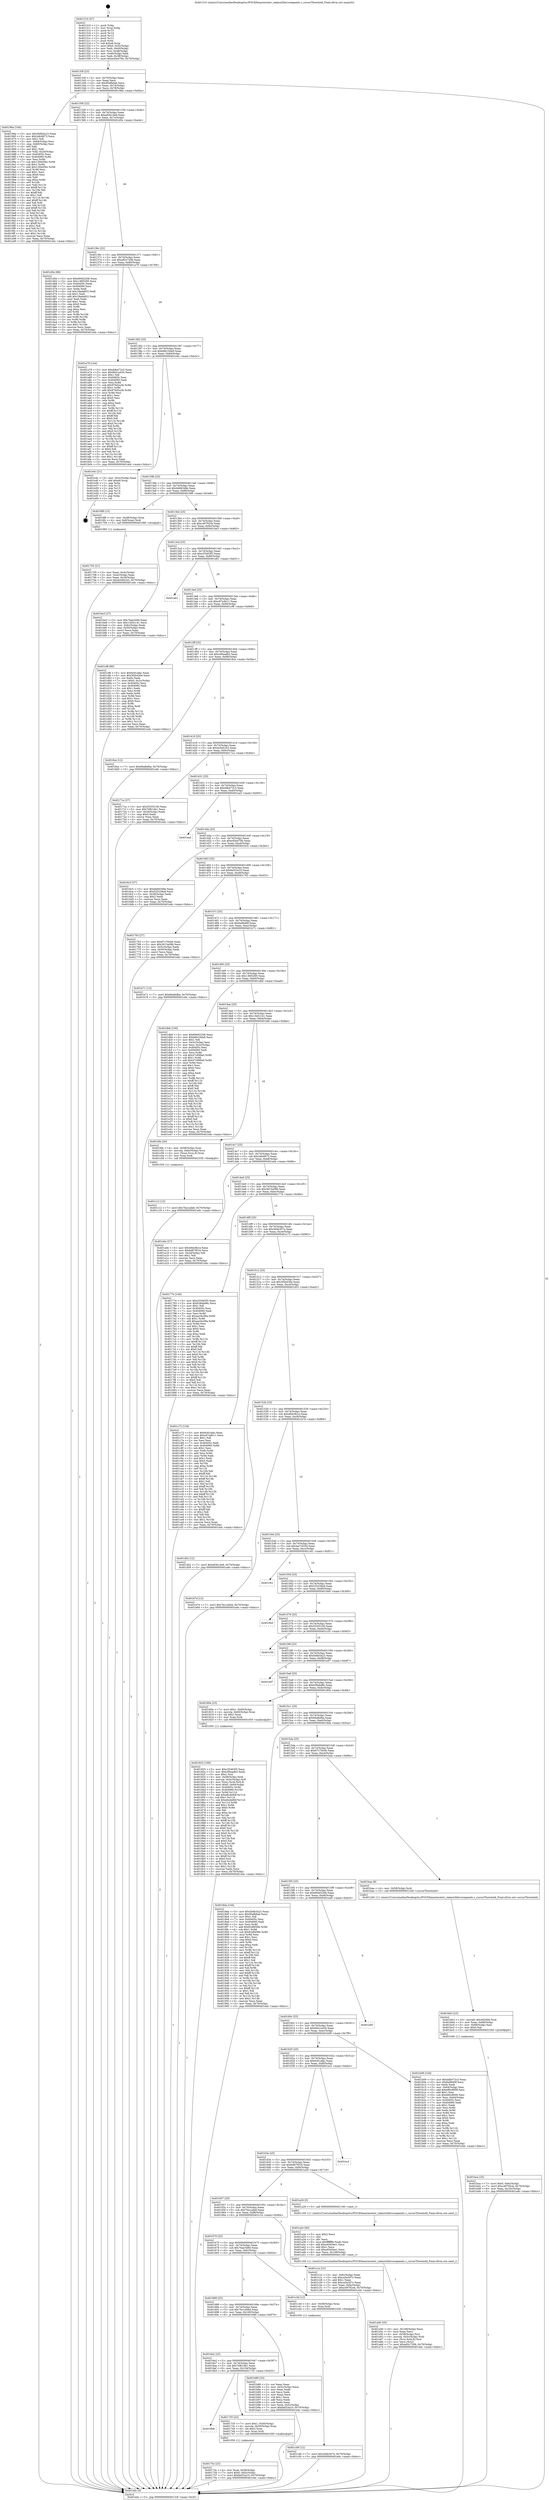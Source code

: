 digraph "0x401310" {
  label = "0x401310 (/mnt/c/Users/mathe/Desktop/tcc/POCII/binaries/extr_radare2librcorepanels.c_cursorThreshold_Final-ollvm.out::main(0))"
  labelloc = "t"
  node[shape=record]

  Entry [label="",width=0.3,height=0.3,shape=circle,fillcolor=black,style=filled]
  "0x40133f" [label="{
     0x40133f [23]\l
     | [instrs]\l
     &nbsp;&nbsp;0x40133f \<+3\>: mov -0x70(%rbp),%eax\l
     &nbsp;&nbsp;0x401342 \<+2\>: mov %eax,%ecx\l
     &nbsp;&nbsp;0x401344 \<+6\>: sub $0x95afb6ab,%ecx\l
     &nbsp;&nbsp;0x40134a \<+3\>: mov %eax,-0x74(%rbp)\l
     &nbsp;&nbsp;0x40134d \<+3\>: mov %ecx,-0x78(%rbp)\l
     &nbsp;&nbsp;0x401350 \<+6\>: je 000000000040196a \<main+0x65a\>\l
  }"]
  "0x40196a" [label="{
     0x40196a [164]\l
     | [instrs]\l
     &nbsp;&nbsp;0x40196a \<+5\>: mov $0x5b6b5a23,%eax\l
     &nbsp;&nbsp;0x40196f \<+5\>: mov $0x2efc6873,%ecx\l
     &nbsp;&nbsp;0x401974 \<+2\>: mov $0x1,%dl\l
     &nbsp;&nbsp;0x401976 \<+3\>: mov -0x64(%rbp),%esi\l
     &nbsp;&nbsp;0x401979 \<+3\>: cmp -0x60(%rbp),%esi\l
     &nbsp;&nbsp;0x40197c \<+4\>: setl %dil\l
     &nbsp;&nbsp;0x401980 \<+4\>: and $0x1,%dil\l
     &nbsp;&nbsp;0x401984 \<+4\>: mov %dil,-0x2d(%rbp)\l
     &nbsp;&nbsp;0x401988 \<+7\>: mov 0x40405c,%esi\l
     &nbsp;&nbsp;0x40198f \<+8\>: mov 0x404060,%r8d\l
     &nbsp;&nbsp;0x401997 \<+3\>: mov %esi,%r9d\l
     &nbsp;&nbsp;0x40199a \<+7\>: sub $0x1294456c,%r9d\l
     &nbsp;&nbsp;0x4019a1 \<+4\>: sub $0x1,%r9d\l
     &nbsp;&nbsp;0x4019a5 \<+7\>: add $0x1294456c,%r9d\l
     &nbsp;&nbsp;0x4019ac \<+4\>: imul %r9d,%esi\l
     &nbsp;&nbsp;0x4019b0 \<+3\>: and $0x1,%esi\l
     &nbsp;&nbsp;0x4019b3 \<+3\>: cmp $0x0,%esi\l
     &nbsp;&nbsp;0x4019b6 \<+4\>: sete %dil\l
     &nbsp;&nbsp;0x4019ba \<+4\>: cmp $0xa,%r8d\l
     &nbsp;&nbsp;0x4019be \<+4\>: setl %r10b\l
     &nbsp;&nbsp;0x4019c2 \<+3\>: mov %dil,%r11b\l
     &nbsp;&nbsp;0x4019c5 \<+4\>: xor $0xff,%r11b\l
     &nbsp;&nbsp;0x4019c9 \<+3\>: mov %r10b,%bl\l
     &nbsp;&nbsp;0x4019cc \<+3\>: xor $0xff,%bl\l
     &nbsp;&nbsp;0x4019cf \<+3\>: xor $0x1,%dl\l
     &nbsp;&nbsp;0x4019d2 \<+3\>: mov %r11b,%r14b\l
     &nbsp;&nbsp;0x4019d5 \<+4\>: and $0xff,%r14b\l
     &nbsp;&nbsp;0x4019d9 \<+3\>: and %dl,%dil\l
     &nbsp;&nbsp;0x4019dc \<+3\>: mov %bl,%r15b\l
     &nbsp;&nbsp;0x4019df \<+4\>: and $0xff,%r15b\l
     &nbsp;&nbsp;0x4019e3 \<+3\>: and %dl,%r10b\l
     &nbsp;&nbsp;0x4019e6 \<+3\>: or %dil,%r14b\l
     &nbsp;&nbsp;0x4019e9 \<+3\>: or %r10b,%r15b\l
     &nbsp;&nbsp;0x4019ec \<+3\>: xor %r15b,%r14b\l
     &nbsp;&nbsp;0x4019ef \<+3\>: or %bl,%r11b\l
     &nbsp;&nbsp;0x4019f2 \<+4\>: xor $0xff,%r11b\l
     &nbsp;&nbsp;0x4019f6 \<+3\>: or $0x1,%dl\l
     &nbsp;&nbsp;0x4019f9 \<+3\>: and %dl,%r11b\l
     &nbsp;&nbsp;0x4019fc \<+3\>: or %r11b,%r14b\l
     &nbsp;&nbsp;0x4019ff \<+4\>: test $0x1,%r14b\l
     &nbsp;&nbsp;0x401a03 \<+3\>: cmovne %ecx,%eax\l
     &nbsp;&nbsp;0x401a06 \<+3\>: mov %eax,-0x70(%rbp)\l
     &nbsp;&nbsp;0x401a09 \<+5\>: jmp 0000000000401edc \<main+0xbcc\>\l
  }"]
  "0x401356" [label="{
     0x401356 [22]\l
     | [instrs]\l
     &nbsp;&nbsp;0x401356 \<+5\>: jmp 000000000040135b \<main+0x4b\>\l
     &nbsp;&nbsp;0x40135b \<+3\>: mov -0x74(%rbp),%eax\l
     &nbsp;&nbsp;0x40135e \<+5\>: sub $0xa83b14e6,%eax\l
     &nbsp;&nbsp;0x401363 \<+3\>: mov %eax,-0x7c(%rbp)\l
     &nbsp;&nbsp;0x401366 \<+6\>: je 0000000000401d5e \<main+0xa4e\>\l
  }"]
  Exit [label="",width=0.3,height=0.3,shape=circle,fillcolor=black,style=filled,peripheries=2]
  "0x401d5e" [label="{
     0x401d5e [88]\l
     | [instrs]\l
     &nbsp;&nbsp;0x401d5e \<+5\>: mov $0x69402206,%eax\l
     &nbsp;&nbsp;0x401d63 \<+5\>: mov $0x136f3285,%ecx\l
     &nbsp;&nbsp;0x401d68 \<+7\>: mov 0x40405c,%edx\l
     &nbsp;&nbsp;0x401d6f \<+7\>: mov 0x404060,%esi\l
     &nbsp;&nbsp;0x401d76 \<+2\>: mov %edx,%edi\l
     &nbsp;&nbsp;0x401d78 \<+6\>: sub $0x18ada852,%edi\l
     &nbsp;&nbsp;0x401d7e \<+3\>: sub $0x1,%edi\l
     &nbsp;&nbsp;0x401d81 \<+6\>: add $0x18ada852,%edi\l
     &nbsp;&nbsp;0x401d87 \<+3\>: imul %edi,%edx\l
     &nbsp;&nbsp;0x401d8a \<+3\>: and $0x1,%edx\l
     &nbsp;&nbsp;0x401d8d \<+3\>: cmp $0x0,%edx\l
     &nbsp;&nbsp;0x401d90 \<+4\>: sete %r8b\l
     &nbsp;&nbsp;0x401d94 \<+3\>: cmp $0xa,%esi\l
     &nbsp;&nbsp;0x401d97 \<+4\>: setl %r9b\l
     &nbsp;&nbsp;0x401d9b \<+3\>: mov %r8b,%r10b\l
     &nbsp;&nbsp;0x401d9e \<+3\>: and %r9b,%r10b\l
     &nbsp;&nbsp;0x401da1 \<+3\>: xor %r9b,%r8b\l
     &nbsp;&nbsp;0x401da4 \<+3\>: or %r8b,%r10b\l
     &nbsp;&nbsp;0x401da7 \<+4\>: test $0x1,%r10b\l
     &nbsp;&nbsp;0x401dab \<+3\>: cmovne %ecx,%eax\l
     &nbsp;&nbsp;0x401dae \<+3\>: mov %eax,-0x70(%rbp)\l
     &nbsp;&nbsp;0x401db1 \<+5\>: jmp 0000000000401edc \<main+0xbcc\>\l
  }"]
  "0x40136c" [label="{
     0x40136c [22]\l
     | [instrs]\l
     &nbsp;&nbsp;0x40136c \<+5\>: jmp 0000000000401371 \<main+0x61\>\l
     &nbsp;&nbsp;0x401371 \<+3\>: mov -0x74(%rbp),%eax\l
     &nbsp;&nbsp;0x401374 \<+5\>: sub $0xa92c7206,%eax\l
     &nbsp;&nbsp;0x401379 \<+3\>: mov %eax,-0x80(%rbp)\l
     &nbsp;&nbsp;0x40137c \<+6\>: je 0000000000401a79 \<main+0x769\>\l
  }"]
  "0x401c49" [label="{
     0x401c49 [12]\l
     | [instrs]\l
     &nbsp;&nbsp;0x401c49 \<+7\>: movl $0x3d4b307e,-0x70(%rbp)\l
     &nbsp;&nbsp;0x401c50 \<+5\>: jmp 0000000000401edc \<main+0xbcc\>\l
  }"]
  "0x401a79" [label="{
     0x401a79 [144]\l
     | [instrs]\l
     &nbsp;&nbsp;0x401a79 \<+5\>: mov $0xddb472c3,%eax\l
     &nbsp;&nbsp;0x401a7e \<+5\>: mov $0x6b41a434,%ecx\l
     &nbsp;&nbsp;0x401a83 \<+2\>: mov $0x1,%dl\l
     &nbsp;&nbsp;0x401a85 \<+7\>: mov 0x40405c,%esi\l
     &nbsp;&nbsp;0x401a8c \<+7\>: mov 0x404060,%edi\l
     &nbsp;&nbsp;0x401a93 \<+3\>: mov %esi,%r8d\l
     &nbsp;&nbsp;0x401a96 \<+7\>: sub $0x976d2a3b,%r8d\l
     &nbsp;&nbsp;0x401a9d \<+4\>: sub $0x1,%r8d\l
     &nbsp;&nbsp;0x401aa1 \<+7\>: add $0x976d2a3b,%r8d\l
     &nbsp;&nbsp;0x401aa8 \<+4\>: imul %r8d,%esi\l
     &nbsp;&nbsp;0x401aac \<+3\>: and $0x1,%esi\l
     &nbsp;&nbsp;0x401aaf \<+3\>: cmp $0x0,%esi\l
     &nbsp;&nbsp;0x401ab2 \<+4\>: sete %r9b\l
     &nbsp;&nbsp;0x401ab6 \<+3\>: cmp $0xa,%edi\l
     &nbsp;&nbsp;0x401ab9 \<+4\>: setl %r10b\l
     &nbsp;&nbsp;0x401abd \<+3\>: mov %r9b,%r11b\l
     &nbsp;&nbsp;0x401ac0 \<+4\>: xor $0xff,%r11b\l
     &nbsp;&nbsp;0x401ac4 \<+3\>: mov %r10b,%bl\l
     &nbsp;&nbsp;0x401ac7 \<+3\>: xor $0xff,%bl\l
     &nbsp;&nbsp;0x401aca \<+3\>: xor $0x0,%dl\l
     &nbsp;&nbsp;0x401acd \<+3\>: mov %r11b,%r14b\l
     &nbsp;&nbsp;0x401ad0 \<+4\>: and $0x0,%r14b\l
     &nbsp;&nbsp;0x401ad4 \<+3\>: and %dl,%r9b\l
     &nbsp;&nbsp;0x401ad7 \<+3\>: mov %bl,%r15b\l
     &nbsp;&nbsp;0x401ada \<+4\>: and $0x0,%r15b\l
     &nbsp;&nbsp;0x401ade \<+3\>: and %dl,%r10b\l
     &nbsp;&nbsp;0x401ae1 \<+3\>: or %r9b,%r14b\l
     &nbsp;&nbsp;0x401ae4 \<+3\>: or %r10b,%r15b\l
     &nbsp;&nbsp;0x401ae7 \<+3\>: xor %r15b,%r14b\l
     &nbsp;&nbsp;0x401aea \<+3\>: or %bl,%r11b\l
     &nbsp;&nbsp;0x401aed \<+4\>: xor $0xff,%r11b\l
     &nbsp;&nbsp;0x401af1 \<+3\>: or $0x0,%dl\l
     &nbsp;&nbsp;0x401af4 \<+3\>: and %dl,%r11b\l
     &nbsp;&nbsp;0x401af7 \<+3\>: or %r11b,%r14b\l
     &nbsp;&nbsp;0x401afa \<+4\>: test $0x1,%r14b\l
     &nbsp;&nbsp;0x401afe \<+3\>: cmovne %ecx,%eax\l
     &nbsp;&nbsp;0x401b01 \<+3\>: mov %eax,-0x70(%rbp)\l
     &nbsp;&nbsp;0x401b04 \<+5\>: jmp 0000000000401edc \<main+0xbcc\>\l
  }"]
  "0x401382" [label="{
     0x401382 [25]\l
     | [instrs]\l
     &nbsp;&nbsp;0x401382 \<+5\>: jmp 0000000000401387 \<main+0x77\>\l
     &nbsp;&nbsp;0x401387 \<+3\>: mov -0x74(%rbp),%eax\l
     &nbsp;&nbsp;0x40138a \<+5\>: sub $0xb6b10da9,%eax\l
     &nbsp;&nbsp;0x40138f \<+6\>: mov %eax,-0x84(%rbp)\l
     &nbsp;&nbsp;0x401395 \<+6\>: je 0000000000401e4c \<main+0xb3c\>\l
  }"]
  "0x401c12" [label="{
     0x401c12 [12]\l
     | [instrs]\l
     &nbsp;&nbsp;0x401c12 \<+7\>: movl $0x7ba1ada6,-0x70(%rbp)\l
     &nbsp;&nbsp;0x401c19 \<+5\>: jmp 0000000000401edc \<main+0xbcc\>\l
  }"]
  "0x401e4c" [label="{
     0x401e4c [21]\l
     | [instrs]\l
     &nbsp;&nbsp;0x401e4c \<+3\>: mov -0x2c(%rbp),%eax\l
     &nbsp;&nbsp;0x401e4f \<+7\>: add $0xe8,%rsp\l
     &nbsp;&nbsp;0x401e56 \<+1\>: pop %rbx\l
     &nbsp;&nbsp;0x401e57 \<+2\>: pop %r12\l
     &nbsp;&nbsp;0x401e59 \<+2\>: pop %r13\l
     &nbsp;&nbsp;0x401e5b \<+2\>: pop %r14\l
     &nbsp;&nbsp;0x401e5d \<+2\>: pop %r15\l
     &nbsp;&nbsp;0x401e5f \<+1\>: pop %rbp\l
     &nbsp;&nbsp;0x401e60 \<+1\>: ret\l
  }"]
  "0x40139b" [label="{
     0x40139b [25]\l
     | [instrs]\l
     &nbsp;&nbsp;0x40139b \<+5\>: jmp 00000000004013a0 \<main+0x90\>\l
     &nbsp;&nbsp;0x4013a0 \<+3\>: mov -0x74(%rbp),%eax\l
     &nbsp;&nbsp;0x4013a3 \<+5\>: sub $0xbb66348e,%eax\l
     &nbsp;&nbsp;0x4013a8 \<+6\>: mov %eax,-0x88(%rbp)\l
     &nbsp;&nbsp;0x4013ae \<+6\>: je 00000000004016f8 \<main+0x3e8\>\l
  }"]
  "0x401bca" [label="{
     0x401bca [25]\l
     | [instrs]\l
     &nbsp;&nbsp;0x401bca \<+7\>: movl $0x0,-0x6c(%rbp)\l
     &nbsp;&nbsp;0x401bd1 \<+7\>: movl $0xc49792cb,-0x70(%rbp)\l
     &nbsp;&nbsp;0x401bd8 \<+6\>: mov %eax,-0x10c(%rbp)\l
     &nbsp;&nbsp;0x401bde \<+5\>: jmp 0000000000401edc \<main+0xbcc\>\l
  }"]
  "0x4016f8" [label="{
     0x4016f8 [13]\l
     | [instrs]\l
     &nbsp;&nbsp;0x4016f8 \<+4\>: mov -0x48(%rbp),%rax\l
     &nbsp;&nbsp;0x4016fc \<+4\>: mov 0x8(%rax),%rdi\l
     &nbsp;&nbsp;0x401700 \<+5\>: call 0000000000401060 \<atoi@plt\>\l
     | [calls]\l
     &nbsp;&nbsp;0x401060 \{1\} (unknown)\l
  }"]
  "0x4013b4" [label="{
     0x4013b4 [25]\l
     | [instrs]\l
     &nbsp;&nbsp;0x4013b4 \<+5\>: jmp 00000000004013b9 \<main+0xa9\>\l
     &nbsp;&nbsp;0x4013b9 \<+3\>: mov -0x74(%rbp),%eax\l
     &nbsp;&nbsp;0x4013bc \<+5\>: sub $0xc49792cb,%eax\l
     &nbsp;&nbsp;0x4013c1 \<+6\>: mov %eax,-0x8c(%rbp)\l
     &nbsp;&nbsp;0x4013c7 \<+6\>: je 0000000000401be3 \<main+0x8d3\>\l
  }"]
  "0x401bb3" [label="{
     0x401bb3 [23]\l
     | [instrs]\l
     &nbsp;&nbsp;0x401bb3 \<+10\>: movabs $0x4020b6,%rdi\l
     &nbsp;&nbsp;0x401bbd \<+3\>: mov %eax,-0x68(%rbp)\l
     &nbsp;&nbsp;0x401bc0 \<+3\>: mov -0x68(%rbp),%esi\l
     &nbsp;&nbsp;0x401bc3 \<+2\>: mov $0x0,%al\l
     &nbsp;&nbsp;0x401bc5 \<+5\>: call 0000000000401040 \<printf@plt\>\l
     | [calls]\l
     &nbsp;&nbsp;0x401040 \{1\} (unknown)\l
  }"]
  "0x401be3" [label="{
     0x401be3 [27]\l
     | [instrs]\l
     &nbsp;&nbsp;0x401be3 \<+5\>: mov $0x7bae349d,%eax\l
     &nbsp;&nbsp;0x401be8 \<+5\>: mov $0x13d3c141,%ecx\l
     &nbsp;&nbsp;0x401bed \<+3\>: mov -0x6c(%rbp),%edx\l
     &nbsp;&nbsp;0x401bf0 \<+3\>: cmp -0x50(%rbp),%edx\l
     &nbsp;&nbsp;0x401bf3 \<+3\>: cmovl %ecx,%eax\l
     &nbsp;&nbsp;0x401bf6 \<+3\>: mov %eax,-0x70(%rbp)\l
     &nbsp;&nbsp;0x401bf9 \<+5\>: jmp 0000000000401edc \<main+0xbcc\>\l
  }"]
  "0x4013cd" [label="{
     0x4013cd [25]\l
     | [instrs]\l
     &nbsp;&nbsp;0x4013cd \<+5\>: jmp 00000000004013d2 \<main+0xc2\>\l
     &nbsp;&nbsp;0x4013d2 \<+3\>: mov -0x74(%rbp),%eax\l
     &nbsp;&nbsp;0x4013d5 \<+5\>: sub $0xc55463f3,%eax\l
     &nbsp;&nbsp;0x4013da \<+6\>: mov %eax,-0x90(%rbp)\l
     &nbsp;&nbsp;0x4013e0 \<+6\>: je 0000000000401e61 \<main+0xb51\>\l
  }"]
  "0x401a56" [label="{
     0x401a56 [35]\l
     | [instrs]\l
     &nbsp;&nbsp;0x401a56 \<+6\>: mov -0x108(%rbp),%ecx\l
     &nbsp;&nbsp;0x401a5c \<+3\>: imul %eax,%ecx\l
     &nbsp;&nbsp;0x401a5f \<+4\>: mov -0x58(%rbp),%rsi\l
     &nbsp;&nbsp;0x401a63 \<+4\>: movslq -0x5c(%rbp),%rdi\l
     &nbsp;&nbsp;0x401a67 \<+4\>: mov (%rsi,%rdi,8),%rsi\l
     &nbsp;&nbsp;0x401a6b \<+2\>: mov %ecx,(%rsi)\l
     &nbsp;&nbsp;0x401a6d \<+7\>: movl $0xa92c7206,-0x70(%rbp)\l
     &nbsp;&nbsp;0x401a74 \<+5\>: jmp 0000000000401edc \<main+0xbcc\>\l
  }"]
  "0x401e61" [label="{
     0x401e61\l
  }", style=dashed]
  "0x4013e6" [label="{
     0x4013e6 [25]\l
     | [instrs]\l
     &nbsp;&nbsp;0x4013e6 \<+5\>: jmp 00000000004013eb \<main+0xdb\>\l
     &nbsp;&nbsp;0x4013eb \<+3\>: mov -0x74(%rbp),%eax\l
     &nbsp;&nbsp;0x4013ee \<+5\>: sub $0xc87a4b11,%eax\l
     &nbsp;&nbsp;0x4013f3 \<+6\>: mov %eax,-0x94(%rbp)\l
     &nbsp;&nbsp;0x4013f9 \<+6\>: je 0000000000401cf8 \<main+0x9e8\>\l
  }"]
  "0x401a2e" [label="{
     0x401a2e [40]\l
     | [instrs]\l
     &nbsp;&nbsp;0x401a2e \<+5\>: mov $0x2,%ecx\l
     &nbsp;&nbsp;0x401a33 \<+1\>: cltd\l
     &nbsp;&nbsp;0x401a34 \<+2\>: idiv %ecx\l
     &nbsp;&nbsp;0x401a36 \<+6\>: imul $0xfffffffe,%edx,%ecx\l
     &nbsp;&nbsp;0x401a3c \<+6\>: add $0xe45d3ee1,%ecx\l
     &nbsp;&nbsp;0x401a42 \<+3\>: add $0x1,%ecx\l
     &nbsp;&nbsp;0x401a45 \<+6\>: sub $0xe45d3ee1,%ecx\l
     &nbsp;&nbsp;0x401a4b \<+6\>: mov %ecx,-0x108(%rbp)\l
     &nbsp;&nbsp;0x401a51 \<+5\>: call 0000000000401160 \<next_i\>\l
     | [calls]\l
     &nbsp;&nbsp;0x401160 \{1\} (/mnt/c/Users/mathe/Desktop/tcc/POCII/binaries/extr_radare2librcorepanels.c_cursorThreshold_Final-ollvm.out::next_i)\l
  }"]
  "0x401cf8" [label="{
     0x401cf8 [90]\l
     | [instrs]\l
     &nbsp;&nbsp;0x401cf8 \<+5\>: mov $0x6c91afac,%eax\l
     &nbsp;&nbsp;0x401cfd \<+5\>: mov $0x3f2b430e,%ecx\l
     &nbsp;&nbsp;0x401d02 \<+2\>: xor %edx,%edx\l
     &nbsp;&nbsp;0x401d04 \<+7\>: movl $0x0,-0x3c(%rbp)\l
     &nbsp;&nbsp;0x401d0b \<+7\>: mov 0x40405c,%esi\l
     &nbsp;&nbsp;0x401d12 \<+7\>: mov 0x404060,%edi\l
     &nbsp;&nbsp;0x401d19 \<+3\>: sub $0x1,%edx\l
     &nbsp;&nbsp;0x401d1c \<+3\>: mov %esi,%r8d\l
     &nbsp;&nbsp;0x401d1f \<+3\>: add %edx,%r8d\l
     &nbsp;&nbsp;0x401d22 \<+4\>: imul %r8d,%esi\l
     &nbsp;&nbsp;0x401d26 \<+3\>: and $0x1,%esi\l
     &nbsp;&nbsp;0x401d29 \<+3\>: cmp $0x0,%esi\l
     &nbsp;&nbsp;0x401d2c \<+4\>: sete %r9b\l
     &nbsp;&nbsp;0x401d30 \<+3\>: cmp $0xa,%edi\l
     &nbsp;&nbsp;0x401d33 \<+4\>: setl %r10b\l
     &nbsp;&nbsp;0x401d37 \<+3\>: mov %r9b,%r11b\l
     &nbsp;&nbsp;0x401d3a \<+3\>: and %r10b,%r11b\l
     &nbsp;&nbsp;0x401d3d \<+3\>: xor %r10b,%r9b\l
     &nbsp;&nbsp;0x401d40 \<+3\>: or %r9b,%r11b\l
     &nbsp;&nbsp;0x401d43 \<+4\>: test $0x1,%r11b\l
     &nbsp;&nbsp;0x401d47 \<+3\>: cmovne %ecx,%eax\l
     &nbsp;&nbsp;0x401d4a \<+3\>: mov %eax,-0x70(%rbp)\l
     &nbsp;&nbsp;0x401d4d \<+5\>: jmp 0000000000401edc \<main+0xbcc\>\l
  }"]
  "0x4013ff" [label="{
     0x4013ff [25]\l
     | [instrs]\l
     &nbsp;&nbsp;0x4013ff \<+5\>: jmp 0000000000401404 \<main+0xf4\>\l
     &nbsp;&nbsp;0x401404 \<+3\>: mov -0x74(%rbp),%eax\l
     &nbsp;&nbsp;0x401407 \<+5\>: sub $0xc90eadb3,%eax\l
     &nbsp;&nbsp;0x40140c \<+6\>: mov %eax,-0x98(%rbp)\l
     &nbsp;&nbsp;0x401412 \<+6\>: je 00000000004018ce \<main+0x5be\>\l
  }"]
  "0x401825" [label="{
     0x401825 [169]\l
     | [instrs]\l
     &nbsp;&nbsp;0x401825 \<+5\>: mov $0xc55463f3,%ecx\l
     &nbsp;&nbsp;0x40182a \<+5\>: mov $0xc90eadb3,%edx\l
     &nbsp;&nbsp;0x40182f \<+3\>: mov $0x1,%sil\l
     &nbsp;&nbsp;0x401832 \<+4\>: mov -0x58(%rbp),%rdi\l
     &nbsp;&nbsp;0x401836 \<+4\>: movslq -0x5c(%rbp),%r8\l
     &nbsp;&nbsp;0x40183a \<+4\>: mov %rax,(%rdi,%r8,8)\l
     &nbsp;&nbsp;0x40183e \<+7\>: movl $0x0,-0x64(%rbp)\l
     &nbsp;&nbsp;0x401845 \<+8\>: mov 0x40405c,%r9d\l
     &nbsp;&nbsp;0x40184d \<+8\>: mov 0x404060,%r10d\l
     &nbsp;&nbsp;0x401855 \<+3\>: mov %r9d,%r11d\l
     &nbsp;&nbsp;0x401858 \<+7\>: add $0xe6cde84f,%r11d\l
     &nbsp;&nbsp;0x40185f \<+4\>: sub $0x1,%r11d\l
     &nbsp;&nbsp;0x401863 \<+7\>: sub $0xe6cde84f,%r11d\l
     &nbsp;&nbsp;0x40186a \<+4\>: imul %r11d,%r9d\l
     &nbsp;&nbsp;0x40186e \<+4\>: and $0x1,%r9d\l
     &nbsp;&nbsp;0x401872 \<+4\>: cmp $0x0,%r9d\l
     &nbsp;&nbsp;0x401876 \<+3\>: sete %bl\l
     &nbsp;&nbsp;0x401879 \<+4\>: cmp $0xa,%r10d\l
     &nbsp;&nbsp;0x40187d \<+4\>: setl %r14b\l
     &nbsp;&nbsp;0x401881 \<+3\>: mov %bl,%r15b\l
     &nbsp;&nbsp;0x401884 \<+4\>: xor $0xff,%r15b\l
     &nbsp;&nbsp;0x401888 \<+3\>: mov %r14b,%r12b\l
     &nbsp;&nbsp;0x40188b \<+4\>: xor $0xff,%r12b\l
     &nbsp;&nbsp;0x40188f \<+4\>: xor $0x0,%sil\l
     &nbsp;&nbsp;0x401893 \<+3\>: mov %r15b,%r13b\l
     &nbsp;&nbsp;0x401896 \<+4\>: and $0x0,%r13b\l
     &nbsp;&nbsp;0x40189a \<+3\>: and %sil,%bl\l
     &nbsp;&nbsp;0x40189d \<+3\>: mov %r12b,%al\l
     &nbsp;&nbsp;0x4018a0 \<+2\>: and $0x0,%al\l
     &nbsp;&nbsp;0x4018a2 \<+3\>: and %sil,%r14b\l
     &nbsp;&nbsp;0x4018a5 \<+3\>: or %bl,%r13b\l
     &nbsp;&nbsp;0x4018a8 \<+3\>: or %r14b,%al\l
     &nbsp;&nbsp;0x4018ab \<+3\>: xor %al,%r13b\l
     &nbsp;&nbsp;0x4018ae \<+3\>: or %r12b,%r15b\l
     &nbsp;&nbsp;0x4018b1 \<+4\>: xor $0xff,%r15b\l
     &nbsp;&nbsp;0x4018b5 \<+4\>: or $0x0,%sil\l
     &nbsp;&nbsp;0x4018b9 \<+3\>: and %sil,%r15b\l
     &nbsp;&nbsp;0x4018bc \<+3\>: or %r15b,%r13b\l
     &nbsp;&nbsp;0x4018bf \<+4\>: test $0x1,%r13b\l
     &nbsp;&nbsp;0x4018c3 \<+3\>: cmovne %edx,%ecx\l
     &nbsp;&nbsp;0x4018c6 \<+3\>: mov %ecx,-0x70(%rbp)\l
     &nbsp;&nbsp;0x4018c9 \<+5\>: jmp 0000000000401edc \<main+0xbcc\>\l
  }"]
  "0x4018ce" [label="{
     0x4018ce [12]\l
     | [instrs]\l
     &nbsp;&nbsp;0x4018ce \<+7\>: movl $0x66a8efba,-0x70(%rbp)\l
     &nbsp;&nbsp;0x4018d5 \<+5\>: jmp 0000000000401edc \<main+0xbcc\>\l
  }"]
  "0x401418" [label="{
     0x401418 [25]\l
     | [instrs]\l
     &nbsp;&nbsp;0x401418 \<+5\>: jmp 000000000040141d \<main+0x10d\>\l
     &nbsp;&nbsp;0x40141d \<+3\>: mov -0x74(%rbp),%eax\l
     &nbsp;&nbsp;0x401420 \<+5\>: sub $0xdc0d41b3,%eax\l
     &nbsp;&nbsp;0x401425 \<+6\>: mov %eax,-0x9c(%rbp)\l
     &nbsp;&nbsp;0x40142b \<+6\>: je 000000000040171a \<main+0x40a\>\l
  }"]
  "0x40174c" [label="{
     0x40174c [23]\l
     | [instrs]\l
     &nbsp;&nbsp;0x40174c \<+4\>: mov %rax,-0x58(%rbp)\l
     &nbsp;&nbsp;0x401750 \<+7\>: movl $0x0,-0x5c(%rbp)\l
     &nbsp;&nbsp;0x401757 \<+7\>: movl $0xfa053a10,-0x70(%rbp)\l
     &nbsp;&nbsp;0x40175e \<+5\>: jmp 0000000000401edc \<main+0xbcc\>\l
  }"]
  "0x40171a" [label="{
     0x40171a [27]\l
     | [instrs]\l
     &nbsp;&nbsp;0x40171a \<+5\>: mov $0x55355100,%eax\l
     &nbsp;&nbsp;0x40171f \<+5\>: mov $0x7bf614b1,%ecx\l
     &nbsp;&nbsp;0x401724 \<+3\>: mov -0x34(%rbp),%edx\l
     &nbsp;&nbsp;0x401727 \<+3\>: cmp $0x0,%edx\l
     &nbsp;&nbsp;0x40172a \<+3\>: cmove %ecx,%eax\l
     &nbsp;&nbsp;0x40172d \<+3\>: mov %eax,-0x70(%rbp)\l
     &nbsp;&nbsp;0x401730 \<+5\>: jmp 0000000000401edc \<main+0xbcc\>\l
  }"]
  "0x401431" [label="{
     0x401431 [25]\l
     | [instrs]\l
     &nbsp;&nbsp;0x401431 \<+5\>: jmp 0000000000401436 \<main+0x126\>\l
     &nbsp;&nbsp;0x401436 \<+3\>: mov -0x74(%rbp),%eax\l
     &nbsp;&nbsp;0x401439 \<+5\>: sub $0xddb472c3,%eax\l
     &nbsp;&nbsp;0x40143e \<+6\>: mov %eax,-0xa0(%rbp)\l
     &nbsp;&nbsp;0x401444 \<+6\>: je 0000000000401ea3 \<main+0xb93\>\l
  }"]
  "0x4016bb" [label="{
     0x4016bb\l
  }", style=dashed]
  "0x401ea3" [label="{
     0x401ea3\l
  }", style=dashed]
  "0x40144a" [label="{
     0x40144a [25]\l
     | [instrs]\l
     &nbsp;&nbsp;0x40144a \<+5\>: jmp 000000000040144f \<main+0x13f\>\l
     &nbsp;&nbsp;0x40144f \<+3\>: mov -0x74(%rbp),%eax\l
     &nbsp;&nbsp;0x401452 \<+5\>: sub $0xe45e470b,%eax\l
     &nbsp;&nbsp;0x401457 \<+6\>: mov %eax,-0xa4(%rbp)\l
     &nbsp;&nbsp;0x40145d \<+6\>: je 00000000004016c5 \<main+0x3b5\>\l
  }"]
  "0x401735" [label="{
     0x401735 [23]\l
     | [instrs]\l
     &nbsp;&nbsp;0x401735 \<+7\>: movl $0x1,-0x50(%rbp)\l
     &nbsp;&nbsp;0x40173c \<+4\>: movslq -0x50(%rbp),%rax\l
     &nbsp;&nbsp;0x401740 \<+4\>: shl $0x3,%rax\l
     &nbsp;&nbsp;0x401744 \<+3\>: mov %rax,%rdi\l
     &nbsp;&nbsp;0x401747 \<+5\>: call 0000000000401050 \<malloc@plt\>\l
     | [calls]\l
     &nbsp;&nbsp;0x401050 \{1\} (unknown)\l
  }"]
  "0x4016c5" [label="{
     0x4016c5 [27]\l
     | [instrs]\l
     &nbsp;&nbsp;0x4016c5 \<+5\>: mov $0xbb66348e,%eax\l
     &nbsp;&nbsp;0x4016ca \<+5\>: mov $0x525228a9,%ecx\l
     &nbsp;&nbsp;0x4016cf \<+3\>: mov -0x38(%rbp),%edx\l
     &nbsp;&nbsp;0x4016d2 \<+3\>: cmp $0x2,%edx\l
     &nbsp;&nbsp;0x4016d5 \<+3\>: cmovne %ecx,%eax\l
     &nbsp;&nbsp;0x4016d8 \<+3\>: mov %eax,-0x70(%rbp)\l
     &nbsp;&nbsp;0x4016db \<+5\>: jmp 0000000000401edc \<main+0xbcc\>\l
  }"]
  "0x401463" [label="{
     0x401463 [25]\l
     | [instrs]\l
     &nbsp;&nbsp;0x401463 \<+5\>: jmp 0000000000401468 \<main+0x158\>\l
     &nbsp;&nbsp;0x401468 \<+3\>: mov -0x74(%rbp),%eax\l
     &nbsp;&nbsp;0x40146b \<+5\>: sub $0xfa053a10,%eax\l
     &nbsp;&nbsp;0x401470 \<+6\>: mov %eax,-0xa8(%rbp)\l
     &nbsp;&nbsp;0x401476 \<+6\>: je 0000000000401763 \<main+0x453\>\l
  }"]
  "0x401edc" [label="{
     0x401edc [5]\l
     | [instrs]\l
     &nbsp;&nbsp;0x401edc \<+5\>: jmp 000000000040133f \<main+0x2f\>\l
  }"]
  "0x401310" [label="{
     0x401310 [47]\l
     | [instrs]\l
     &nbsp;&nbsp;0x401310 \<+1\>: push %rbp\l
     &nbsp;&nbsp;0x401311 \<+3\>: mov %rsp,%rbp\l
     &nbsp;&nbsp;0x401314 \<+2\>: push %r15\l
     &nbsp;&nbsp;0x401316 \<+2\>: push %r14\l
     &nbsp;&nbsp;0x401318 \<+2\>: push %r13\l
     &nbsp;&nbsp;0x40131a \<+2\>: push %r12\l
     &nbsp;&nbsp;0x40131c \<+1\>: push %rbx\l
     &nbsp;&nbsp;0x40131d \<+7\>: sub $0xe8,%rsp\l
     &nbsp;&nbsp;0x401324 \<+7\>: movl $0x0,-0x3c(%rbp)\l
     &nbsp;&nbsp;0x40132b \<+3\>: mov %edi,-0x40(%rbp)\l
     &nbsp;&nbsp;0x40132e \<+4\>: mov %rsi,-0x48(%rbp)\l
     &nbsp;&nbsp;0x401332 \<+3\>: mov -0x40(%rbp),%edi\l
     &nbsp;&nbsp;0x401335 \<+3\>: mov %edi,-0x38(%rbp)\l
     &nbsp;&nbsp;0x401338 \<+7\>: movl $0xe45e470b,-0x70(%rbp)\l
  }"]
  "0x401705" [label="{
     0x401705 [21]\l
     | [instrs]\l
     &nbsp;&nbsp;0x401705 \<+3\>: mov %eax,-0x4c(%rbp)\l
     &nbsp;&nbsp;0x401708 \<+3\>: mov -0x4c(%rbp),%eax\l
     &nbsp;&nbsp;0x40170b \<+3\>: mov %eax,-0x34(%rbp)\l
     &nbsp;&nbsp;0x40170e \<+7\>: movl $0xdc0d41b3,-0x70(%rbp)\l
     &nbsp;&nbsp;0x401715 \<+5\>: jmp 0000000000401edc \<main+0xbcc\>\l
  }"]
  "0x4016a2" [label="{
     0x4016a2 [25]\l
     | [instrs]\l
     &nbsp;&nbsp;0x4016a2 \<+5\>: jmp 00000000004016a7 \<main+0x397\>\l
     &nbsp;&nbsp;0x4016a7 \<+3\>: mov -0x74(%rbp),%eax\l
     &nbsp;&nbsp;0x4016aa \<+5\>: sub $0x7bf614b1,%eax\l
     &nbsp;&nbsp;0x4016af \<+6\>: mov %eax,-0x104(%rbp)\l
     &nbsp;&nbsp;0x4016b5 \<+6\>: je 0000000000401735 \<main+0x425\>\l
  }"]
  "0x401763" [label="{
     0x401763 [27]\l
     | [instrs]\l
     &nbsp;&nbsp;0x401763 \<+5\>: mov $0x67c70e56,%eax\l
     &nbsp;&nbsp;0x401768 \<+5\>: mov $0x3615a09b,%ecx\l
     &nbsp;&nbsp;0x40176d \<+3\>: mov -0x5c(%rbp),%edx\l
     &nbsp;&nbsp;0x401770 \<+3\>: cmp -0x50(%rbp),%edx\l
     &nbsp;&nbsp;0x401773 \<+3\>: cmovl %ecx,%eax\l
     &nbsp;&nbsp;0x401776 \<+3\>: mov %eax,-0x70(%rbp)\l
     &nbsp;&nbsp;0x401779 \<+5\>: jmp 0000000000401edc \<main+0xbcc\>\l
  }"]
  "0x40147c" [label="{
     0x40147c [25]\l
     | [instrs]\l
     &nbsp;&nbsp;0x40147c \<+5\>: jmp 0000000000401481 \<main+0x171\>\l
     &nbsp;&nbsp;0x401481 \<+3\>: mov -0x74(%rbp),%eax\l
     &nbsp;&nbsp;0x401484 \<+5\>: sub $0xba9bd0f,%eax\l
     &nbsp;&nbsp;0x401489 \<+6\>: mov %eax,-0xac(%rbp)\l
     &nbsp;&nbsp;0x40148f \<+6\>: je 0000000000401b71 \<main+0x861\>\l
  }"]
  "0x401b89" [label="{
     0x401b89 [33]\l
     | [instrs]\l
     &nbsp;&nbsp;0x401b89 \<+2\>: xor %eax,%eax\l
     &nbsp;&nbsp;0x401b8b \<+3\>: mov -0x5c(%rbp),%ecx\l
     &nbsp;&nbsp;0x401b8e \<+2\>: mov %eax,%edx\l
     &nbsp;&nbsp;0x401b90 \<+2\>: sub %ecx,%edx\l
     &nbsp;&nbsp;0x401b92 \<+2\>: mov %eax,%ecx\l
     &nbsp;&nbsp;0x401b94 \<+3\>: sub $0x1,%ecx\l
     &nbsp;&nbsp;0x401b97 \<+2\>: add %ecx,%edx\l
     &nbsp;&nbsp;0x401b99 \<+2\>: sub %edx,%eax\l
     &nbsp;&nbsp;0x401b9b \<+3\>: mov %eax,-0x5c(%rbp)\l
     &nbsp;&nbsp;0x401b9e \<+7\>: movl $0xfa053a10,-0x70(%rbp)\l
     &nbsp;&nbsp;0x401ba5 \<+5\>: jmp 0000000000401edc \<main+0xbcc\>\l
  }"]
  "0x401b71" [label="{
     0x401b71 [12]\l
     | [instrs]\l
     &nbsp;&nbsp;0x401b71 \<+7\>: movl $0x66a8efba,-0x70(%rbp)\l
     &nbsp;&nbsp;0x401b78 \<+5\>: jmp 0000000000401edc \<main+0xbcc\>\l
  }"]
  "0x401495" [label="{
     0x401495 [25]\l
     | [instrs]\l
     &nbsp;&nbsp;0x401495 \<+5\>: jmp 000000000040149a \<main+0x18a\>\l
     &nbsp;&nbsp;0x40149a \<+3\>: mov -0x74(%rbp),%eax\l
     &nbsp;&nbsp;0x40149d \<+5\>: sub $0x136f3285,%eax\l
     &nbsp;&nbsp;0x4014a2 \<+6\>: mov %eax,-0xb0(%rbp)\l
     &nbsp;&nbsp;0x4014a8 \<+6\>: je 0000000000401db6 \<main+0xaa6\>\l
  }"]
  "0x401689" [label="{
     0x401689 [25]\l
     | [instrs]\l
     &nbsp;&nbsp;0x401689 \<+5\>: jmp 000000000040168e \<main+0x37e\>\l
     &nbsp;&nbsp;0x40168e \<+3\>: mov -0x74(%rbp),%eax\l
     &nbsp;&nbsp;0x401691 \<+5\>: sub $0x7bc1d44d,%eax\l
     &nbsp;&nbsp;0x401696 \<+6\>: mov %eax,-0x100(%rbp)\l
     &nbsp;&nbsp;0x40169c \<+6\>: je 0000000000401b89 \<main+0x879\>\l
  }"]
  "0x401db6" [label="{
     0x401db6 [150]\l
     | [instrs]\l
     &nbsp;&nbsp;0x401db6 \<+5\>: mov $0x69402206,%eax\l
     &nbsp;&nbsp;0x401dbb \<+5\>: mov $0xb6b10da9,%ecx\l
     &nbsp;&nbsp;0x401dc0 \<+2\>: mov $0x1,%dl\l
     &nbsp;&nbsp;0x401dc2 \<+3\>: mov -0x3c(%rbp),%esi\l
     &nbsp;&nbsp;0x401dc5 \<+3\>: mov %esi,-0x2c(%rbp)\l
     &nbsp;&nbsp;0x401dc8 \<+7\>: mov 0x40405c,%esi\l
     &nbsp;&nbsp;0x401dcf \<+7\>: mov 0x404060,%edi\l
     &nbsp;&nbsp;0x401dd6 \<+3\>: mov %esi,%r8d\l
     &nbsp;&nbsp;0x401dd9 \<+7\>: sub $0x47c999a0,%r8d\l
     &nbsp;&nbsp;0x401de0 \<+4\>: sub $0x1,%r8d\l
     &nbsp;&nbsp;0x401de4 \<+7\>: add $0x47c999a0,%r8d\l
     &nbsp;&nbsp;0x401deb \<+4\>: imul %r8d,%esi\l
     &nbsp;&nbsp;0x401def \<+3\>: and $0x1,%esi\l
     &nbsp;&nbsp;0x401df2 \<+3\>: cmp $0x0,%esi\l
     &nbsp;&nbsp;0x401df5 \<+4\>: sete %r9b\l
     &nbsp;&nbsp;0x401df9 \<+3\>: cmp $0xa,%edi\l
     &nbsp;&nbsp;0x401dfc \<+4\>: setl %r10b\l
     &nbsp;&nbsp;0x401e00 \<+3\>: mov %r9b,%r11b\l
     &nbsp;&nbsp;0x401e03 \<+4\>: xor $0xff,%r11b\l
     &nbsp;&nbsp;0x401e07 \<+3\>: mov %r10b,%bl\l
     &nbsp;&nbsp;0x401e0a \<+3\>: xor $0xff,%bl\l
     &nbsp;&nbsp;0x401e0d \<+3\>: xor $0x0,%dl\l
     &nbsp;&nbsp;0x401e10 \<+3\>: mov %r11b,%r14b\l
     &nbsp;&nbsp;0x401e13 \<+4\>: and $0x0,%r14b\l
     &nbsp;&nbsp;0x401e17 \<+3\>: and %dl,%r9b\l
     &nbsp;&nbsp;0x401e1a \<+3\>: mov %bl,%r15b\l
     &nbsp;&nbsp;0x401e1d \<+4\>: and $0x0,%r15b\l
     &nbsp;&nbsp;0x401e21 \<+3\>: and %dl,%r10b\l
     &nbsp;&nbsp;0x401e24 \<+3\>: or %r9b,%r14b\l
     &nbsp;&nbsp;0x401e27 \<+3\>: or %r10b,%r15b\l
     &nbsp;&nbsp;0x401e2a \<+3\>: xor %r15b,%r14b\l
     &nbsp;&nbsp;0x401e2d \<+3\>: or %bl,%r11b\l
     &nbsp;&nbsp;0x401e30 \<+4\>: xor $0xff,%r11b\l
     &nbsp;&nbsp;0x401e34 \<+3\>: or $0x0,%dl\l
     &nbsp;&nbsp;0x401e37 \<+3\>: and %dl,%r11b\l
     &nbsp;&nbsp;0x401e3a \<+3\>: or %r11b,%r14b\l
     &nbsp;&nbsp;0x401e3d \<+4\>: test $0x1,%r14b\l
     &nbsp;&nbsp;0x401e41 \<+3\>: cmovne %ecx,%eax\l
     &nbsp;&nbsp;0x401e44 \<+3\>: mov %eax,-0x70(%rbp)\l
     &nbsp;&nbsp;0x401e47 \<+5\>: jmp 0000000000401edc \<main+0xbcc\>\l
  }"]
  "0x4014ae" [label="{
     0x4014ae [25]\l
     | [instrs]\l
     &nbsp;&nbsp;0x4014ae \<+5\>: jmp 00000000004014b3 \<main+0x1a3\>\l
     &nbsp;&nbsp;0x4014b3 \<+3\>: mov -0x74(%rbp),%eax\l
     &nbsp;&nbsp;0x4014b6 \<+5\>: sub $0x13d3c141,%eax\l
     &nbsp;&nbsp;0x4014bb \<+6\>: mov %eax,-0xb4(%rbp)\l
     &nbsp;&nbsp;0x4014c1 \<+6\>: je 0000000000401bfe \<main+0x8ee\>\l
  }"]
  "0x401c3d" [label="{
     0x401c3d [12]\l
     | [instrs]\l
     &nbsp;&nbsp;0x401c3d \<+4\>: mov -0x58(%rbp),%rax\l
     &nbsp;&nbsp;0x401c41 \<+3\>: mov %rax,%rdi\l
     &nbsp;&nbsp;0x401c44 \<+5\>: call 0000000000401030 \<free@plt\>\l
     | [calls]\l
     &nbsp;&nbsp;0x401030 \{1\} (unknown)\l
  }"]
  "0x401bfe" [label="{
     0x401bfe [20]\l
     | [instrs]\l
     &nbsp;&nbsp;0x401bfe \<+4\>: mov -0x58(%rbp),%rax\l
     &nbsp;&nbsp;0x401c02 \<+4\>: movslq -0x6c(%rbp),%rcx\l
     &nbsp;&nbsp;0x401c06 \<+4\>: mov (%rax,%rcx,8),%rax\l
     &nbsp;&nbsp;0x401c0a \<+3\>: mov %rax,%rdi\l
     &nbsp;&nbsp;0x401c0d \<+5\>: call 0000000000401030 \<free@plt\>\l
     | [calls]\l
     &nbsp;&nbsp;0x401030 \{1\} (unknown)\l
  }"]
  "0x4014c7" [label="{
     0x4014c7 [25]\l
     | [instrs]\l
     &nbsp;&nbsp;0x4014c7 \<+5\>: jmp 00000000004014cc \<main+0x1bc\>\l
     &nbsp;&nbsp;0x4014cc \<+3\>: mov -0x74(%rbp),%eax\l
     &nbsp;&nbsp;0x4014cf \<+5\>: sub $0x2efc6873,%eax\l
     &nbsp;&nbsp;0x4014d4 \<+6\>: mov %eax,-0xb8(%rbp)\l
     &nbsp;&nbsp;0x4014da \<+6\>: je 0000000000401a0e \<main+0x6fe\>\l
  }"]
  "0x401670" [label="{
     0x401670 [25]\l
     | [instrs]\l
     &nbsp;&nbsp;0x401670 \<+5\>: jmp 0000000000401675 \<main+0x365\>\l
     &nbsp;&nbsp;0x401675 \<+3\>: mov -0x74(%rbp),%eax\l
     &nbsp;&nbsp;0x401678 \<+5\>: sub $0x7bae349d,%eax\l
     &nbsp;&nbsp;0x40167d \<+6\>: mov %eax,-0xfc(%rbp)\l
     &nbsp;&nbsp;0x401683 \<+6\>: je 0000000000401c3d \<main+0x92d\>\l
  }"]
  "0x401a0e" [label="{
     0x401a0e [27]\l
     | [instrs]\l
     &nbsp;&nbsp;0x401a0e \<+5\>: mov $0x49dc9b1e,%eax\l
     &nbsp;&nbsp;0x401a13 \<+5\>: mov $0x6d67f016,%ecx\l
     &nbsp;&nbsp;0x401a18 \<+3\>: mov -0x2d(%rbp),%dl\l
     &nbsp;&nbsp;0x401a1b \<+3\>: test $0x1,%dl\l
     &nbsp;&nbsp;0x401a1e \<+3\>: cmovne %ecx,%eax\l
     &nbsp;&nbsp;0x401a21 \<+3\>: mov %eax,-0x70(%rbp)\l
     &nbsp;&nbsp;0x401a24 \<+5\>: jmp 0000000000401edc \<main+0xbcc\>\l
  }"]
  "0x4014e0" [label="{
     0x4014e0 [25]\l
     | [instrs]\l
     &nbsp;&nbsp;0x4014e0 \<+5\>: jmp 00000000004014e5 \<main+0x1d5\>\l
     &nbsp;&nbsp;0x4014e5 \<+3\>: mov -0x74(%rbp),%eax\l
     &nbsp;&nbsp;0x4014e8 \<+5\>: sub $0x3615a09b,%eax\l
     &nbsp;&nbsp;0x4014ed \<+6\>: mov %eax,-0xbc(%rbp)\l
     &nbsp;&nbsp;0x4014f3 \<+6\>: je 000000000040177e \<main+0x46e\>\l
  }"]
  "0x401c1e" [label="{
     0x401c1e [31]\l
     | [instrs]\l
     &nbsp;&nbsp;0x401c1e \<+3\>: mov -0x6c(%rbp),%eax\l
     &nbsp;&nbsp;0x401c21 \<+5\>: sub $0xca5a3d7c,%eax\l
     &nbsp;&nbsp;0x401c26 \<+3\>: add $0x1,%eax\l
     &nbsp;&nbsp;0x401c29 \<+5\>: add $0xca5a3d7c,%eax\l
     &nbsp;&nbsp;0x401c2e \<+3\>: mov %eax,-0x6c(%rbp)\l
     &nbsp;&nbsp;0x401c31 \<+7\>: movl $0xc49792cb,-0x70(%rbp)\l
     &nbsp;&nbsp;0x401c38 \<+5\>: jmp 0000000000401edc \<main+0xbcc\>\l
  }"]
  "0x40177e" [label="{
     0x40177e [144]\l
     | [instrs]\l
     &nbsp;&nbsp;0x40177e \<+5\>: mov $0xc55463f3,%eax\l
     &nbsp;&nbsp;0x401783 \<+5\>: mov $0x638abd8c,%ecx\l
     &nbsp;&nbsp;0x401788 \<+2\>: mov $0x1,%dl\l
     &nbsp;&nbsp;0x40178a \<+7\>: mov 0x40405c,%esi\l
     &nbsp;&nbsp;0x401791 \<+7\>: mov 0x404060,%edi\l
     &nbsp;&nbsp;0x401798 \<+3\>: mov %esi,%r8d\l
     &nbsp;&nbsp;0x40179b \<+7\>: sub $0xaa34c09a,%r8d\l
     &nbsp;&nbsp;0x4017a2 \<+4\>: sub $0x1,%r8d\l
     &nbsp;&nbsp;0x4017a6 \<+7\>: add $0xaa34c09a,%r8d\l
     &nbsp;&nbsp;0x4017ad \<+4\>: imul %r8d,%esi\l
     &nbsp;&nbsp;0x4017b1 \<+3\>: and $0x1,%esi\l
     &nbsp;&nbsp;0x4017b4 \<+3\>: cmp $0x0,%esi\l
     &nbsp;&nbsp;0x4017b7 \<+4\>: sete %r9b\l
     &nbsp;&nbsp;0x4017bb \<+3\>: cmp $0xa,%edi\l
     &nbsp;&nbsp;0x4017be \<+4\>: setl %r10b\l
     &nbsp;&nbsp;0x4017c2 \<+3\>: mov %r9b,%r11b\l
     &nbsp;&nbsp;0x4017c5 \<+4\>: xor $0xff,%r11b\l
     &nbsp;&nbsp;0x4017c9 \<+3\>: mov %r10b,%bl\l
     &nbsp;&nbsp;0x4017cc \<+3\>: xor $0xff,%bl\l
     &nbsp;&nbsp;0x4017cf \<+3\>: xor $0x0,%dl\l
     &nbsp;&nbsp;0x4017d2 \<+3\>: mov %r11b,%r14b\l
     &nbsp;&nbsp;0x4017d5 \<+4\>: and $0x0,%r14b\l
     &nbsp;&nbsp;0x4017d9 \<+3\>: and %dl,%r9b\l
     &nbsp;&nbsp;0x4017dc \<+3\>: mov %bl,%r15b\l
     &nbsp;&nbsp;0x4017df \<+4\>: and $0x0,%r15b\l
     &nbsp;&nbsp;0x4017e3 \<+3\>: and %dl,%r10b\l
     &nbsp;&nbsp;0x4017e6 \<+3\>: or %r9b,%r14b\l
     &nbsp;&nbsp;0x4017e9 \<+3\>: or %r10b,%r15b\l
     &nbsp;&nbsp;0x4017ec \<+3\>: xor %r15b,%r14b\l
     &nbsp;&nbsp;0x4017ef \<+3\>: or %bl,%r11b\l
     &nbsp;&nbsp;0x4017f2 \<+4\>: xor $0xff,%r11b\l
     &nbsp;&nbsp;0x4017f6 \<+3\>: or $0x0,%dl\l
     &nbsp;&nbsp;0x4017f9 \<+3\>: and %dl,%r11b\l
     &nbsp;&nbsp;0x4017fc \<+3\>: or %r11b,%r14b\l
     &nbsp;&nbsp;0x4017ff \<+4\>: test $0x1,%r14b\l
     &nbsp;&nbsp;0x401803 \<+3\>: cmovne %ecx,%eax\l
     &nbsp;&nbsp;0x401806 \<+3\>: mov %eax,-0x70(%rbp)\l
     &nbsp;&nbsp;0x401809 \<+5\>: jmp 0000000000401edc \<main+0xbcc\>\l
  }"]
  "0x4014f9" [label="{
     0x4014f9 [25]\l
     | [instrs]\l
     &nbsp;&nbsp;0x4014f9 \<+5\>: jmp 00000000004014fe \<main+0x1ee\>\l
     &nbsp;&nbsp;0x4014fe \<+3\>: mov -0x74(%rbp),%eax\l
     &nbsp;&nbsp;0x401501 \<+5\>: sub $0x3d4b307e,%eax\l
     &nbsp;&nbsp;0x401506 \<+6\>: mov %eax,-0xc0(%rbp)\l
     &nbsp;&nbsp;0x40150c \<+6\>: je 0000000000401c72 \<main+0x962\>\l
  }"]
  "0x401657" [label="{
     0x401657 [25]\l
     | [instrs]\l
     &nbsp;&nbsp;0x401657 \<+5\>: jmp 000000000040165c \<main+0x34c\>\l
     &nbsp;&nbsp;0x40165c \<+3\>: mov -0x74(%rbp),%eax\l
     &nbsp;&nbsp;0x40165f \<+5\>: sub $0x7ba1ada6,%eax\l
     &nbsp;&nbsp;0x401664 \<+6\>: mov %eax,-0xf8(%rbp)\l
     &nbsp;&nbsp;0x40166a \<+6\>: je 0000000000401c1e \<main+0x90e\>\l
  }"]
  "0x401c72" [label="{
     0x401c72 [134]\l
     | [instrs]\l
     &nbsp;&nbsp;0x401c72 \<+5\>: mov $0x6c91afac,%eax\l
     &nbsp;&nbsp;0x401c77 \<+5\>: mov $0xc87a4b11,%ecx\l
     &nbsp;&nbsp;0x401c7c \<+2\>: mov $0x1,%dl\l
     &nbsp;&nbsp;0x401c7e \<+2\>: xor %esi,%esi\l
     &nbsp;&nbsp;0x401c80 \<+7\>: mov 0x40405c,%edi\l
     &nbsp;&nbsp;0x401c87 \<+8\>: mov 0x404060,%r8d\l
     &nbsp;&nbsp;0x401c8f \<+3\>: sub $0x1,%esi\l
     &nbsp;&nbsp;0x401c92 \<+3\>: mov %edi,%r9d\l
     &nbsp;&nbsp;0x401c95 \<+3\>: add %esi,%r9d\l
     &nbsp;&nbsp;0x401c98 \<+4\>: imul %r9d,%edi\l
     &nbsp;&nbsp;0x401c9c \<+3\>: and $0x1,%edi\l
     &nbsp;&nbsp;0x401c9f \<+3\>: cmp $0x0,%edi\l
     &nbsp;&nbsp;0x401ca2 \<+4\>: sete %r10b\l
     &nbsp;&nbsp;0x401ca6 \<+4\>: cmp $0xa,%r8d\l
     &nbsp;&nbsp;0x401caa \<+4\>: setl %r11b\l
     &nbsp;&nbsp;0x401cae \<+3\>: mov %r10b,%bl\l
     &nbsp;&nbsp;0x401cb1 \<+3\>: xor $0xff,%bl\l
     &nbsp;&nbsp;0x401cb4 \<+3\>: mov %r11b,%r14b\l
     &nbsp;&nbsp;0x401cb7 \<+4\>: xor $0xff,%r14b\l
     &nbsp;&nbsp;0x401cbb \<+3\>: xor $0x1,%dl\l
     &nbsp;&nbsp;0x401cbe \<+3\>: mov %bl,%r15b\l
     &nbsp;&nbsp;0x401cc1 \<+4\>: and $0xff,%r15b\l
     &nbsp;&nbsp;0x401cc5 \<+3\>: and %dl,%r10b\l
     &nbsp;&nbsp;0x401cc8 \<+3\>: mov %r14b,%r12b\l
     &nbsp;&nbsp;0x401ccb \<+4\>: and $0xff,%r12b\l
     &nbsp;&nbsp;0x401ccf \<+3\>: and %dl,%r11b\l
     &nbsp;&nbsp;0x401cd2 \<+3\>: or %r10b,%r15b\l
     &nbsp;&nbsp;0x401cd5 \<+3\>: or %r11b,%r12b\l
     &nbsp;&nbsp;0x401cd8 \<+3\>: xor %r12b,%r15b\l
     &nbsp;&nbsp;0x401cdb \<+3\>: or %r14b,%bl\l
     &nbsp;&nbsp;0x401cde \<+3\>: xor $0xff,%bl\l
     &nbsp;&nbsp;0x401ce1 \<+3\>: or $0x1,%dl\l
     &nbsp;&nbsp;0x401ce4 \<+2\>: and %dl,%bl\l
     &nbsp;&nbsp;0x401ce6 \<+3\>: or %bl,%r15b\l
     &nbsp;&nbsp;0x401ce9 \<+4\>: test $0x1,%r15b\l
     &nbsp;&nbsp;0x401ced \<+3\>: cmovne %ecx,%eax\l
     &nbsp;&nbsp;0x401cf0 \<+3\>: mov %eax,-0x70(%rbp)\l
     &nbsp;&nbsp;0x401cf3 \<+5\>: jmp 0000000000401edc \<main+0xbcc\>\l
  }"]
  "0x401512" [label="{
     0x401512 [25]\l
     | [instrs]\l
     &nbsp;&nbsp;0x401512 \<+5\>: jmp 0000000000401517 \<main+0x207\>\l
     &nbsp;&nbsp;0x401517 \<+3\>: mov -0x74(%rbp),%eax\l
     &nbsp;&nbsp;0x40151a \<+5\>: sub $0x3f2b430e,%eax\l
     &nbsp;&nbsp;0x40151f \<+6\>: mov %eax,-0xc4(%rbp)\l
     &nbsp;&nbsp;0x401525 \<+6\>: je 0000000000401d52 \<main+0xa42\>\l
  }"]
  "0x401a29" [label="{
     0x401a29 [5]\l
     | [instrs]\l
     &nbsp;&nbsp;0x401a29 \<+5\>: call 0000000000401160 \<next_i\>\l
     | [calls]\l
     &nbsp;&nbsp;0x401160 \{1\} (/mnt/c/Users/mathe/Desktop/tcc/POCII/binaries/extr_radare2librcorepanels.c_cursorThreshold_Final-ollvm.out::next_i)\l
  }"]
  "0x401d52" [label="{
     0x401d52 [12]\l
     | [instrs]\l
     &nbsp;&nbsp;0x401d52 \<+7\>: movl $0xa83b14e6,-0x70(%rbp)\l
     &nbsp;&nbsp;0x401d59 \<+5\>: jmp 0000000000401edc \<main+0xbcc\>\l
  }"]
  "0x40152b" [label="{
     0x40152b [25]\l
     | [instrs]\l
     &nbsp;&nbsp;0x40152b \<+5\>: jmp 0000000000401530 \<main+0x220\>\l
     &nbsp;&nbsp;0x401530 \<+3\>: mov -0x74(%rbp),%eax\l
     &nbsp;&nbsp;0x401533 \<+5\>: sub $0x49dc9b1e,%eax\l
     &nbsp;&nbsp;0x401538 \<+6\>: mov %eax,-0xc8(%rbp)\l
     &nbsp;&nbsp;0x40153e \<+6\>: je 0000000000401b7d \<main+0x86d\>\l
  }"]
  "0x40163e" [label="{
     0x40163e [25]\l
     | [instrs]\l
     &nbsp;&nbsp;0x40163e \<+5\>: jmp 0000000000401643 \<main+0x333\>\l
     &nbsp;&nbsp;0x401643 \<+3\>: mov -0x74(%rbp),%eax\l
     &nbsp;&nbsp;0x401646 \<+5\>: sub $0x6d67f016,%eax\l
     &nbsp;&nbsp;0x40164b \<+6\>: mov %eax,-0xf4(%rbp)\l
     &nbsp;&nbsp;0x401651 \<+6\>: je 0000000000401a29 \<main+0x719\>\l
  }"]
  "0x401b7d" [label="{
     0x401b7d [12]\l
     | [instrs]\l
     &nbsp;&nbsp;0x401b7d \<+7\>: movl $0x7bc1d44d,-0x70(%rbp)\l
     &nbsp;&nbsp;0x401b84 \<+5\>: jmp 0000000000401edc \<main+0xbcc\>\l
  }"]
  "0x401544" [label="{
     0x401544 [25]\l
     | [instrs]\l
     &nbsp;&nbsp;0x401544 \<+5\>: jmp 0000000000401549 \<main+0x239\>\l
     &nbsp;&nbsp;0x401549 \<+3\>: mov -0x74(%rbp),%eax\l
     &nbsp;&nbsp;0x40154c \<+5\>: sub $0x4ac7d33d,%eax\l
     &nbsp;&nbsp;0x401551 \<+6\>: mov %eax,-0xcc(%rbp)\l
     &nbsp;&nbsp;0x401557 \<+6\>: je 0000000000401c61 \<main+0x951\>\l
  }"]
  "0x401ec2" [label="{
     0x401ec2\l
  }", style=dashed]
  "0x401c61" [label="{
     0x401c61\l
  }", style=dashed]
  "0x40155d" [label="{
     0x40155d [25]\l
     | [instrs]\l
     &nbsp;&nbsp;0x40155d \<+5\>: jmp 0000000000401562 \<main+0x252\>\l
     &nbsp;&nbsp;0x401562 \<+3\>: mov -0x74(%rbp),%eax\l
     &nbsp;&nbsp;0x401565 \<+5\>: sub $0x525228a9,%eax\l
     &nbsp;&nbsp;0x40156a \<+6\>: mov %eax,-0xd0(%rbp)\l
     &nbsp;&nbsp;0x401570 \<+6\>: je 00000000004016e0 \<main+0x3d0\>\l
  }"]
  "0x401625" [label="{
     0x401625 [25]\l
     | [instrs]\l
     &nbsp;&nbsp;0x401625 \<+5\>: jmp 000000000040162a \<main+0x31a\>\l
     &nbsp;&nbsp;0x40162a \<+3\>: mov -0x74(%rbp),%eax\l
     &nbsp;&nbsp;0x40162d \<+5\>: sub $0x6c91afac,%eax\l
     &nbsp;&nbsp;0x401632 \<+6\>: mov %eax,-0xf0(%rbp)\l
     &nbsp;&nbsp;0x401638 \<+6\>: je 0000000000401ec2 \<main+0xbb2\>\l
  }"]
  "0x4016e0" [label="{
     0x4016e0\l
  }", style=dashed]
  "0x401576" [label="{
     0x401576 [25]\l
     | [instrs]\l
     &nbsp;&nbsp;0x401576 \<+5\>: jmp 000000000040157b \<main+0x26b\>\l
     &nbsp;&nbsp;0x40157b \<+3\>: mov -0x74(%rbp),%eax\l
     &nbsp;&nbsp;0x40157e \<+5\>: sub $0x55355100,%eax\l
     &nbsp;&nbsp;0x401583 \<+6\>: mov %eax,-0xd4(%rbp)\l
     &nbsp;&nbsp;0x401589 \<+6\>: je 0000000000401c55 \<main+0x945\>\l
  }"]
  "0x401b09" [label="{
     0x401b09 [104]\l
     | [instrs]\l
     &nbsp;&nbsp;0x401b09 \<+5\>: mov $0xddb472c3,%eax\l
     &nbsp;&nbsp;0x401b0e \<+5\>: mov $0xba9bd0f,%ecx\l
     &nbsp;&nbsp;0x401b13 \<+2\>: xor %edx,%edx\l
     &nbsp;&nbsp;0x401b15 \<+3\>: mov -0x64(%rbp),%esi\l
     &nbsp;&nbsp;0x401b18 \<+6\>: add $0xe80c8009,%esi\l
     &nbsp;&nbsp;0x401b1e \<+3\>: add $0x1,%esi\l
     &nbsp;&nbsp;0x401b21 \<+6\>: sub $0xe80c8009,%esi\l
     &nbsp;&nbsp;0x401b27 \<+3\>: mov %esi,-0x64(%rbp)\l
     &nbsp;&nbsp;0x401b2a \<+7\>: mov 0x40405c,%esi\l
     &nbsp;&nbsp;0x401b31 \<+7\>: mov 0x404060,%edi\l
     &nbsp;&nbsp;0x401b38 \<+3\>: sub $0x1,%edx\l
     &nbsp;&nbsp;0x401b3b \<+3\>: mov %esi,%r8d\l
     &nbsp;&nbsp;0x401b3e \<+3\>: add %edx,%r8d\l
     &nbsp;&nbsp;0x401b41 \<+4\>: imul %r8d,%esi\l
     &nbsp;&nbsp;0x401b45 \<+3\>: and $0x1,%esi\l
     &nbsp;&nbsp;0x401b48 \<+3\>: cmp $0x0,%esi\l
     &nbsp;&nbsp;0x401b4b \<+4\>: sete %r9b\l
     &nbsp;&nbsp;0x401b4f \<+3\>: cmp $0xa,%edi\l
     &nbsp;&nbsp;0x401b52 \<+4\>: setl %r10b\l
     &nbsp;&nbsp;0x401b56 \<+3\>: mov %r9b,%r11b\l
     &nbsp;&nbsp;0x401b59 \<+3\>: and %r10b,%r11b\l
     &nbsp;&nbsp;0x401b5c \<+3\>: xor %r10b,%r9b\l
     &nbsp;&nbsp;0x401b5f \<+3\>: or %r9b,%r11b\l
     &nbsp;&nbsp;0x401b62 \<+4\>: test $0x1,%r11b\l
     &nbsp;&nbsp;0x401b66 \<+3\>: cmovne %ecx,%eax\l
     &nbsp;&nbsp;0x401b69 \<+3\>: mov %eax,-0x70(%rbp)\l
     &nbsp;&nbsp;0x401b6c \<+5\>: jmp 0000000000401edc \<main+0xbcc\>\l
  }"]
  "0x401c55" [label="{
     0x401c55\l
  }", style=dashed]
  "0x40158f" [label="{
     0x40158f [25]\l
     | [instrs]\l
     &nbsp;&nbsp;0x40158f \<+5\>: jmp 0000000000401594 \<main+0x284\>\l
     &nbsp;&nbsp;0x401594 \<+3\>: mov -0x74(%rbp),%eax\l
     &nbsp;&nbsp;0x401597 \<+5\>: sub $0x5b6b5a23,%eax\l
     &nbsp;&nbsp;0x40159c \<+6\>: mov %eax,-0xd8(%rbp)\l
     &nbsp;&nbsp;0x4015a2 \<+6\>: je 0000000000401e97 \<main+0xb87\>\l
  }"]
  "0x40160c" [label="{
     0x40160c [25]\l
     | [instrs]\l
     &nbsp;&nbsp;0x40160c \<+5\>: jmp 0000000000401611 \<main+0x301\>\l
     &nbsp;&nbsp;0x401611 \<+3\>: mov -0x74(%rbp),%eax\l
     &nbsp;&nbsp;0x401614 \<+5\>: sub $0x6b41a434,%eax\l
     &nbsp;&nbsp;0x401619 \<+6\>: mov %eax,-0xec(%rbp)\l
     &nbsp;&nbsp;0x40161f \<+6\>: je 0000000000401b09 \<main+0x7f9\>\l
  }"]
  "0x401e97" [label="{
     0x401e97\l
  }", style=dashed]
  "0x4015a8" [label="{
     0x4015a8 [25]\l
     | [instrs]\l
     &nbsp;&nbsp;0x4015a8 \<+5\>: jmp 00000000004015ad \<main+0x29d\>\l
     &nbsp;&nbsp;0x4015ad \<+3\>: mov -0x74(%rbp),%eax\l
     &nbsp;&nbsp;0x4015b0 \<+5\>: sub $0x638abd8c,%eax\l
     &nbsp;&nbsp;0x4015b5 \<+6\>: mov %eax,-0xdc(%rbp)\l
     &nbsp;&nbsp;0x4015bb \<+6\>: je 000000000040180e \<main+0x4fe\>\l
  }"]
  "0x401ed5" [label="{
     0x401ed5\l
  }", style=dashed]
  "0x40180e" [label="{
     0x40180e [23]\l
     | [instrs]\l
     &nbsp;&nbsp;0x40180e \<+7\>: movl $0x1,-0x60(%rbp)\l
     &nbsp;&nbsp;0x401815 \<+4\>: movslq -0x60(%rbp),%rax\l
     &nbsp;&nbsp;0x401819 \<+4\>: shl $0x2,%rax\l
     &nbsp;&nbsp;0x40181d \<+3\>: mov %rax,%rdi\l
     &nbsp;&nbsp;0x401820 \<+5\>: call 0000000000401050 \<malloc@plt\>\l
     | [calls]\l
     &nbsp;&nbsp;0x401050 \{1\} (unknown)\l
  }"]
  "0x4015c1" [label="{
     0x4015c1 [25]\l
     | [instrs]\l
     &nbsp;&nbsp;0x4015c1 \<+5\>: jmp 00000000004015c6 \<main+0x2b6\>\l
     &nbsp;&nbsp;0x4015c6 \<+3\>: mov -0x74(%rbp),%eax\l
     &nbsp;&nbsp;0x4015c9 \<+5\>: sub $0x66a8efba,%eax\l
     &nbsp;&nbsp;0x4015ce \<+6\>: mov %eax,-0xe0(%rbp)\l
     &nbsp;&nbsp;0x4015d4 \<+6\>: je 00000000004018da \<main+0x5ca\>\l
  }"]
  "0x4015f3" [label="{
     0x4015f3 [25]\l
     | [instrs]\l
     &nbsp;&nbsp;0x4015f3 \<+5\>: jmp 00000000004015f8 \<main+0x2e8\>\l
     &nbsp;&nbsp;0x4015f8 \<+3\>: mov -0x74(%rbp),%eax\l
     &nbsp;&nbsp;0x4015fb \<+5\>: sub $0x69402206,%eax\l
     &nbsp;&nbsp;0x401600 \<+6\>: mov %eax,-0xe8(%rbp)\l
     &nbsp;&nbsp;0x401606 \<+6\>: je 0000000000401ed5 \<main+0xbc5\>\l
  }"]
  "0x4018da" [label="{
     0x4018da [144]\l
     | [instrs]\l
     &nbsp;&nbsp;0x4018da \<+5\>: mov $0x5b6b5a23,%eax\l
     &nbsp;&nbsp;0x4018df \<+5\>: mov $0x95afb6ab,%ecx\l
     &nbsp;&nbsp;0x4018e4 \<+2\>: mov $0x1,%dl\l
     &nbsp;&nbsp;0x4018e6 \<+7\>: mov 0x40405c,%esi\l
     &nbsp;&nbsp;0x4018ed \<+7\>: mov 0x404060,%edi\l
     &nbsp;&nbsp;0x4018f4 \<+3\>: mov %esi,%r8d\l
     &nbsp;&nbsp;0x4018f7 \<+7\>: add $0x62dfd56b,%r8d\l
     &nbsp;&nbsp;0x4018fe \<+4\>: sub $0x1,%r8d\l
     &nbsp;&nbsp;0x401902 \<+7\>: sub $0x62dfd56b,%r8d\l
     &nbsp;&nbsp;0x401909 \<+4\>: imul %r8d,%esi\l
     &nbsp;&nbsp;0x40190d \<+3\>: and $0x1,%esi\l
     &nbsp;&nbsp;0x401910 \<+3\>: cmp $0x0,%esi\l
     &nbsp;&nbsp;0x401913 \<+4\>: sete %r9b\l
     &nbsp;&nbsp;0x401917 \<+3\>: cmp $0xa,%edi\l
     &nbsp;&nbsp;0x40191a \<+4\>: setl %r10b\l
     &nbsp;&nbsp;0x40191e \<+3\>: mov %r9b,%r11b\l
     &nbsp;&nbsp;0x401921 \<+4\>: xor $0xff,%r11b\l
     &nbsp;&nbsp;0x401925 \<+3\>: mov %r10b,%bl\l
     &nbsp;&nbsp;0x401928 \<+3\>: xor $0xff,%bl\l
     &nbsp;&nbsp;0x40192b \<+3\>: xor $0x1,%dl\l
     &nbsp;&nbsp;0x40192e \<+3\>: mov %r11b,%r14b\l
     &nbsp;&nbsp;0x401931 \<+4\>: and $0xff,%r14b\l
     &nbsp;&nbsp;0x401935 \<+3\>: and %dl,%r9b\l
     &nbsp;&nbsp;0x401938 \<+3\>: mov %bl,%r15b\l
     &nbsp;&nbsp;0x40193b \<+4\>: and $0xff,%r15b\l
     &nbsp;&nbsp;0x40193f \<+3\>: and %dl,%r10b\l
     &nbsp;&nbsp;0x401942 \<+3\>: or %r9b,%r14b\l
     &nbsp;&nbsp;0x401945 \<+3\>: or %r10b,%r15b\l
     &nbsp;&nbsp;0x401948 \<+3\>: xor %r15b,%r14b\l
     &nbsp;&nbsp;0x40194b \<+3\>: or %bl,%r11b\l
     &nbsp;&nbsp;0x40194e \<+4\>: xor $0xff,%r11b\l
     &nbsp;&nbsp;0x401952 \<+3\>: or $0x1,%dl\l
     &nbsp;&nbsp;0x401955 \<+3\>: and %dl,%r11b\l
     &nbsp;&nbsp;0x401958 \<+3\>: or %r11b,%r14b\l
     &nbsp;&nbsp;0x40195b \<+4\>: test $0x1,%r14b\l
     &nbsp;&nbsp;0x40195f \<+3\>: cmovne %ecx,%eax\l
     &nbsp;&nbsp;0x401962 \<+3\>: mov %eax,-0x70(%rbp)\l
     &nbsp;&nbsp;0x401965 \<+5\>: jmp 0000000000401edc \<main+0xbcc\>\l
  }"]
  "0x4015da" [label="{
     0x4015da [25]\l
     | [instrs]\l
     &nbsp;&nbsp;0x4015da \<+5\>: jmp 00000000004015df \<main+0x2cf\>\l
     &nbsp;&nbsp;0x4015df \<+3\>: mov -0x74(%rbp),%eax\l
     &nbsp;&nbsp;0x4015e2 \<+5\>: sub $0x67c70e56,%eax\l
     &nbsp;&nbsp;0x4015e7 \<+6\>: mov %eax,-0xe4(%rbp)\l
     &nbsp;&nbsp;0x4015ed \<+6\>: je 0000000000401baa \<main+0x89a\>\l
  }"]
  "0x401baa" [label="{
     0x401baa [9]\l
     | [instrs]\l
     &nbsp;&nbsp;0x401baa \<+4\>: mov -0x58(%rbp),%rdi\l
     &nbsp;&nbsp;0x401bae \<+5\>: call 0000000000401240 \<cursorThreshold\>\l
     | [calls]\l
     &nbsp;&nbsp;0x401240 \{1\} (/mnt/c/Users/mathe/Desktop/tcc/POCII/binaries/extr_radare2librcorepanels.c_cursorThreshold_Final-ollvm.out::cursorThreshold)\l
  }"]
  Entry -> "0x401310" [label=" 1"]
  "0x40133f" -> "0x40196a" [label=" 2"]
  "0x40133f" -> "0x401356" [label=" 31"]
  "0x401e4c" -> Exit [label=" 1"]
  "0x401356" -> "0x401d5e" [label=" 1"]
  "0x401356" -> "0x40136c" [label=" 30"]
  "0x401db6" -> "0x401edc" [label=" 1"]
  "0x40136c" -> "0x401a79" [label=" 1"]
  "0x40136c" -> "0x401382" [label=" 29"]
  "0x401d5e" -> "0x401edc" [label=" 1"]
  "0x401382" -> "0x401e4c" [label=" 1"]
  "0x401382" -> "0x40139b" [label=" 28"]
  "0x401d52" -> "0x401edc" [label=" 1"]
  "0x40139b" -> "0x4016f8" [label=" 1"]
  "0x40139b" -> "0x4013b4" [label=" 27"]
  "0x401cf8" -> "0x401edc" [label=" 1"]
  "0x4013b4" -> "0x401be3" [label=" 2"]
  "0x4013b4" -> "0x4013cd" [label=" 25"]
  "0x401c72" -> "0x401edc" [label=" 1"]
  "0x4013cd" -> "0x401e61" [label=" 0"]
  "0x4013cd" -> "0x4013e6" [label=" 25"]
  "0x401c49" -> "0x401edc" [label=" 1"]
  "0x4013e6" -> "0x401cf8" [label=" 1"]
  "0x4013e6" -> "0x4013ff" [label=" 24"]
  "0x401c3d" -> "0x401c49" [label=" 1"]
  "0x4013ff" -> "0x4018ce" [label=" 1"]
  "0x4013ff" -> "0x401418" [label=" 23"]
  "0x401c1e" -> "0x401edc" [label=" 1"]
  "0x401418" -> "0x40171a" [label=" 1"]
  "0x401418" -> "0x401431" [label=" 22"]
  "0x401c12" -> "0x401edc" [label=" 1"]
  "0x401431" -> "0x401ea3" [label=" 0"]
  "0x401431" -> "0x40144a" [label=" 22"]
  "0x401bfe" -> "0x401c12" [label=" 1"]
  "0x40144a" -> "0x4016c5" [label=" 1"]
  "0x40144a" -> "0x401463" [label=" 21"]
  "0x4016c5" -> "0x401edc" [label=" 1"]
  "0x401310" -> "0x40133f" [label=" 1"]
  "0x401edc" -> "0x40133f" [label=" 32"]
  "0x4016f8" -> "0x401705" [label=" 1"]
  "0x401705" -> "0x401edc" [label=" 1"]
  "0x40171a" -> "0x401edc" [label=" 1"]
  "0x401be3" -> "0x401edc" [label=" 2"]
  "0x401463" -> "0x401763" [label=" 2"]
  "0x401463" -> "0x40147c" [label=" 19"]
  "0x401bb3" -> "0x401bca" [label=" 1"]
  "0x40147c" -> "0x401b71" [label=" 1"]
  "0x40147c" -> "0x401495" [label=" 18"]
  "0x401baa" -> "0x401bb3" [label=" 1"]
  "0x401495" -> "0x401db6" [label=" 1"]
  "0x401495" -> "0x4014ae" [label=" 17"]
  "0x401b7d" -> "0x401edc" [label=" 1"]
  "0x4014ae" -> "0x401bfe" [label=" 1"]
  "0x4014ae" -> "0x4014c7" [label=" 16"]
  "0x401b71" -> "0x401edc" [label=" 1"]
  "0x4014c7" -> "0x401a0e" [label=" 2"]
  "0x4014c7" -> "0x4014e0" [label=" 14"]
  "0x401a79" -> "0x401edc" [label=" 1"]
  "0x4014e0" -> "0x40177e" [label=" 1"]
  "0x4014e0" -> "0x4014f9" [label=" 13"]
  "0x401a56" -> "0x401edc" [label=" 1"]
  "0x4014f9" -> "0x401c72" [label=" 1"]
  "0x4014f9" -> "0x401512" [label=" 12"]
  "0x401a29" -> "0x401a2e" [label=" 1"]
  "0x401512" -> "0x401d52" [label=" 1"]
  "0x401512" -> "0x40152b" [label=" 11"]
  "0x401a0e" -> "0x401edc" [label=" 2"]
  "0x40152b" -> "0x401b7d" [label=" 1"]
  "0x40152b" -> "0x401544" [label=" 10"]
  "0x4018da" -> "0x401edc" [label=" 2"]
  "0x401544" -> "0x401c61" [label=" 0"]
  "0x401544" -> "0x40155d" [label=" 10"]
  "0x4018ce" -> "0x401edc" [label=" 1"]
  "0x40155d" -> "0x4016e0" [label=" 0"]
  "0x40155d" -> "0x401576" [label=" 10"]
  "0x40180e" -> "0x401825" [label=" 1"]
  "0x401576" -> "0x401c55" [label=" 0"]
  "0x401576" -> "0x40158f" [label=" 10"]
  "0x40177e" -> "0x401edc" [label=" 1"]
  "0x40158f" -> "0x401e97" [label=" 0"]
  "0x40158f" -> "0x4015a8" [label=" 10"]
  "0x40174c" -> "0x401edc" [label=" 1"]
  "0x4015a8" -> "0x40180e" [label=" 1"]
  "0x4015a8" -> "0x4015c1" [label=" 9"]
  "0x401735" -> "0x40174c" [label=" 1"]
  "0x4015c1" -> "0x4018da" [label=" 2"]
  "0x4015c1" -> "0x4015da" [label=" 7"]
  "0x4016a2" -> "0x401735" [label=" 1"]
  "0x4015da" -> "0x401baa" [label=" 1"]
  "0x4015da" -> "0x4015f3" [label=" 6"]
  "0x4016a2" -> "0x4016bb" [label=" 0"]
  "0x4015f3" -> "0x401ed5" [label=" 0"]
  "0x4015f3" -> "0x40160c" [label=" 6"]
  "0x401763" -> "0x401edc" [label=" 2"]
  "0x40160c" -> "0x401b09" [label=" 1"]
  "0x40160c" -> "0x401625" [label=" 5"]
  "0x401825" -> "0x401edc" [label=" 1"]
  "0x401625" -> "0x401ec2" [label=" 0"]
  "0x401625" -> "0x40163e" [label=" 5"]
  "0x40196a" -> "0x401edc" [label=" 2"]
  "0x40163e" -> "0x401a29" [label=" 1"]
  "0x40163e" -> "0x401657" [label=" 4"]
  "0x401a2e" -> "0x401a56" [label=" 1"]
  "0x401657" -> "0x401c1e" [label=" 1"]
  "0x401657" -> "0x401670" [label=" 3"]
  "0x401b09" -> "0x401edc" [label=" 1"]
  "0x401670" -> "0x401c3d" [label=" 1"]
  "0x401670" -> "0x401689" [label=" 2"]
  "0x401b89" -> "0x401edc" [label=" 1"]
  "0x401689" -> "0x401b89" [label=" 1"]
  "0x401689" -> "0x4016a2" [label=" 1"]
  "0x401bca" -> "0x401edc" [label=" 1"]
}
